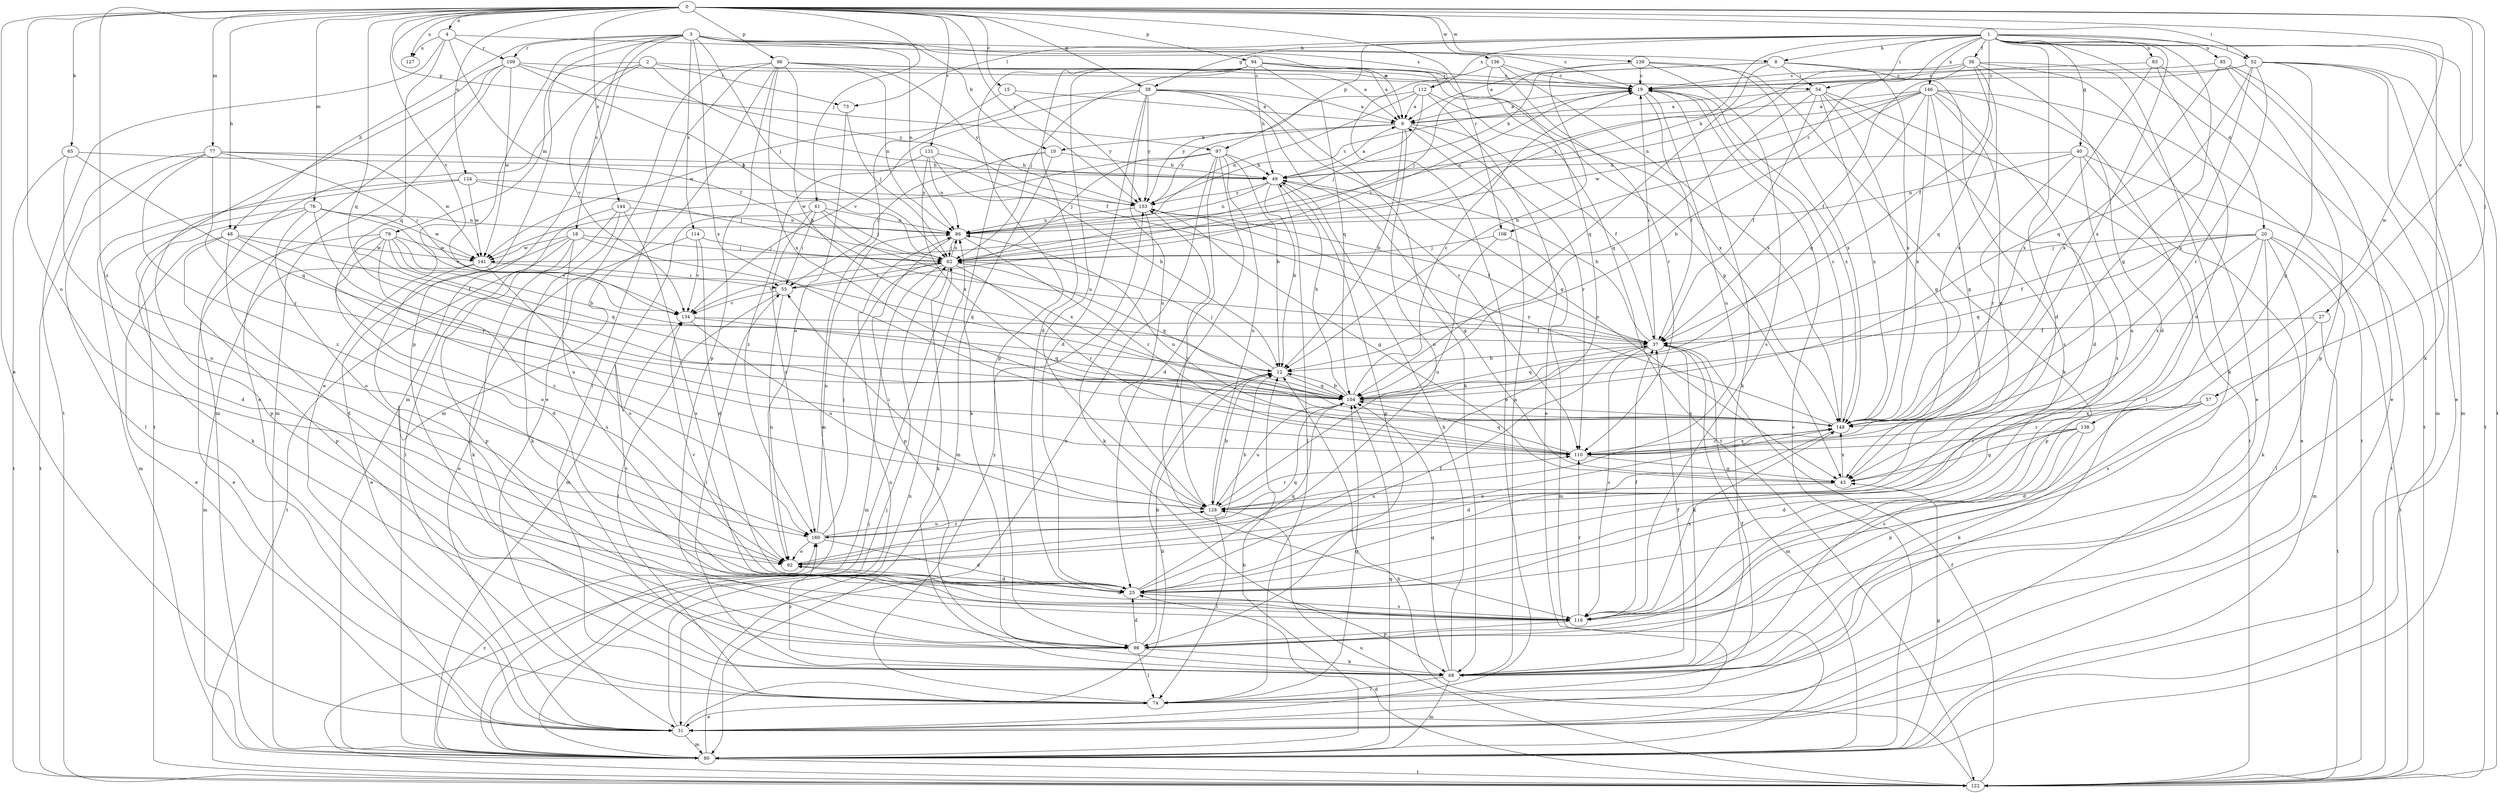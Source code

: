 strict digraph  {
0;
1;
2;
3;
4;
6;
8;
10;
12;
15;
18;
19;
20;
25;
27;
31;
36;
37;
38;
40;
43;
48;
49;
52;
54;
55;
57;
61;
62;
65;
68;
73;
74;
76;
77;
79;
80;
83;
85;
86;
92;
94;
96;
97;
98;
104;
108;
109;
110;
112;
114;
116;
122;
124;
127;
128;
131;
134;
136;
138;
139;
141;
144;
146;
148;
153;
160;
0 -> 4  [label=a];
0 -> 15  [label=c];
0 -> 27  [label=e];
0 -> 31  [label=e];
0 -> 38  [label=g];
0 -> 48  [label=h];
0 -> 52  [label=i];
0 -> 57  [label=j];
0 -> 61  [label=j];
0 -> 65  [label=k];
0 -> 76  [label=m];
0 -> 77  [label=m];
0 -> 92  [label=o];
0 -> 94  [label=p];
0 -> 96  [label=p];
0 -> 97  [label=p];
0 -> 104  [label=q];
0 -> 108  [label=r];
0 -> 124  [label=u];
0 -> 127  [label=u];
0 -> 131  [label=v];
0 -> 134  [label=v];
0 -> 136  [label=w];
0 -> 138  [label=w];
0 -> 139  [label=w];
0 -> 144  [label=x];
0 -> 153  [label=y];
0 -> 160  [label=z];
1 -> 8  [label=b];
1 -> 20  [label=d];
1 -> 25  [label=d];
1 -> 36  [label=f];
1 -> 37  [label=f];
1 -> 38  [label=g];
1 -> 40  [label=g];
1 -> 43  [label=g];
1 -> 52  [label=i];
1 -> 54  [label=i];
1 -> 62  [label=j];
1 -> 68  [label=k];
1 -> 73  [label=l];
1 -> 83  [label=n];
1 -> 85  [label=n];
1 -> 97  [label=p];
1 -> 108  [label=r];
1 -> 112  [label=s];
1 -> 122  [label=t];
1 -> 146  [label=x];
1 -> 148  [label=x];
2 -> 37  [label=f];
2 -> 54  [label=i];
2 -> 73  [label=l];
2 -> 79  [label=m];
2 -> 80  [label=m];
2 -> 134  [label=v];
3 -> 6  [label=a];
3 -> 8  [label=b];
3 -> 10  [label=b];
3 -> 18  [label=c];
3 -> 31  [label=e];
3 -> 48  [label=h];
3 -> 62  [label=j];
3 -> 80  [label=m];
3 -> 86  [label=n];
3 -> 98  [label=p];
3 -> 109  [label=r];
3 -> 112  [label=s];
3 -> 114  [label=s];
3 -> 148  [label=x];
4 -> 19  [label=c];
4 -> 37  [label=f];
4 -> 104  [label=q];
4 -> 109  [label=r];
4 -> 122  [label=t];
4 -> 127  [label=u];
6 -> 10  [label=b];
6 -> 12  [label=b];
6 -> 37  [label=f];
6 -> 92  [label=o];
6 -> 110  [label=r];
6 -> 153  [label=y];
8 -> 6  [label=a];
8 -> 49  [label=h];
8 -> 54  [label=i];
8 -> 104  [label=q];
8 -> 116  [label=s];
8 -> 148  [label=x];
10 -> 49  [label=h];
10 -> 55  [label=i];
10 -> 68  [label=k];
10 -> 80  [label=m];
12 -> 62  [label=j];
12 -> 104  [label=q];
15 -> 6  [label=a];
15 -> 80  [label=m];
15 -> 153  [label=y];
18 -> 31  [label=e];
18 -> 62  [label=j];
18 -> 98  [label=p];
18 -> 104  [label=q];
18 -> 116  [label=s];
18 -> 122  [label=t];
18 -> 141  [label=w];
19 -> 6  [label=a];
19 -> 37  [label=f];
19 -> 68  [label=k];
19 -> 128  [label=u];
19 -> 148  [label=x];
20 -> 37  [label=f];
20 -> 62  [label=j];
20 -> 68  [label=k];
20 -> 74  [label=l];
20 -> 80  [label=m];
20 -> 98  [label=p];
20 -> 104  [label=q];
20 -> 122  [label=t];
20 -> 148  [label=x];
25 -> 37  [label=f];
25 -> 104  [label=q];
25 -> 116  [label=s];
25 -> 134  [label=v];
27 -> 37  [label=f];
27 -> 116  [label=s];
27 -> 122  [label=t];
31 -> 12  [label=b];
31 -> 80  [label=m];
31 -> 86  [label=n];
36 -> 19  [label=c];
36 -> 25  [label=d];
36 -> 31  [label=e];
36 -> 37  [label=f];
36 -> 68  [label=k];
36 -> 86  [label=n];
36 -> 104  [label=q];
36 -> 148  [label=x];
37 -> 12  [label=b];
37 -> 19  [label=c];
37 -> 49  [label=h];
37 -> 68  [label=k];
37 -> 80  [label=m];
37 -> 104  [label=q];
37 -> 116  [label=s];
38 -> 6  [label=a];
38 -> 25  [label=d];
38 -> 43  [label=g];
38 -> 68  [label=k];
38 -> 110  [label=r];
38 -> 128  [label=u];
38 -> 134  [label=v];
38 -> 141  [label=w];
38 -> 153  [label=y];
40 -> 31  [label=e];
40 -> 49  [label=h];
40 -> 86  [label=n];
40 -> 110  [label=r];
40 -> 122  [label=t];
40 -> 128  [label=u];
43 -> 128  [label=u];
43 -> 148  [label=x];
48 -> 25  [label=d];
48 -> 31  [label=e];
48 -> 37  [label=f];
48 -> 98  [label=p];
48 -> 128  [label=u];
48 -> 141  [label=w];
49 -> 6  [label=a];
49 -> 12  [label=b];
49 -> 43  [label=g];
49 -> 74  [label=l];
49 -> 86  [label=n];
49 -> 98  [label=p];
49 -> 153  [label=y];
52 -> 19  [label=c];
52 -> 31  [label=e];
52 -> 43  [label=g];
52 -> 49  [label=h];
52 -> 80  [label=m];
52 -> 104  [label=q];
52 -> 110  [label=r];
52 -> 122  [label=t];
52 -> 148  [label=x];
54 -> 6  [label=a];
54 -> 37  [label=f];
54 -> 43  [label=g];
54 -> 104  [label=q];
54 -> 116  [label=s];
54 -> 122  [label=t];
54 -> 148  [label=x];
55 -> 19  [label=c];
55 -> 74  [label=l];
55 -> 92  [label=o];
55 -> 134  [label=v];
57 -> 25  [label=d];
57 -> 68  [label=k];
57 -> 110  [label=r];
57 -> 148  [label=x];
61 -> 55  [label=i];
61 -> 62  [label=j];
61 -> 80  [label=m];
61 -> 86  [label=n];
61 -> 148  [label=x];
61 -> 160  [label=z];
62 -> 55  [label=i];
62 -> 68  [label=k];
62 -> 80  [label=m];
62 -> 86  [label=n];
62 -> 104  [label=q];
62 -> 110  [label=r];
62 -> 134  [label=v];
65 -> 49  [label=h];
65 -> 92  [label=o];
65 -> 104  [label=q];
65 -> 122  [label=t];
68 -> 6  [label=a];
68 -> 37  [label=f];
68 -> 49  [label=h];
68 -> 55  [label=i];
68 -> 74  [label=l];
68 -> 80  [label=m];
68 -> 104  [label=q];
68 -> 160  [label=z];
73 -> 62  [label=j];
73 -> 92  [label=o];
74 -> 31  [label=e];
74 -> 37  [label=f];
74 -> 104  [label=q];
74 -> 153  [label=y];
76 -> 25  [label=d];
76 -> 68  [label=k];
76 -> 86  [label=n];
76 -> 92  [label=o];
76 -> 110  [label=r];
76 -> 134  [label=v];
76 -> 141  [label=w];
77 -> 49  [label=h];
77 -> 55  [label=i];
77 -> 74  [label=l];
77 -> 110  [label=r];
77 -> 122  [label=t];
77 -> 141  [label=w];
77 -> 160  [label=z];
79 -> 12  [label=b];
79 -> 25  [label=d];
79 -> 31  [label=e];
79 -> 92  [label=o];
79 -> 104  [label=q];
79 -> 134  [label=v];
79 -> 141  [label=w];
79 -> 160  [label=z];
80 -> 12  [label=b];
80 -> 19  [label=c];
80 -> 43  [label=g];
80 -> 62  [label=j];
80 -> 86  [label=n];
80 -> 104  [label=q];
80 -> 122  [label=t];
80 -> 160  [label=z];
83 -> 19  [label=c];
83 -> 92  [label=o];
83 -> 122  [label=t];
83 -> 148  [label=x];
85 -> 19  [label=c];
85 -> 31  [label=e];
85 -> 80  [label=m];
85 -> 98  [label=p];
85 -> 148  [label=x];
86 -> 62  [label=j];
86 -> 98  [label=p];
86 -> 110  [label=r];
92 -> 25  [label=d];
92 -> 104  [label=q];
92 -> 148  [label=x];
94 -> 6  [label=a];
94 -> 19  [label=c];
94 -> 25  [label=d];
94 -> 43  [label=g];
94 -> 49  [label=h];
94 -> 62  [label=j];
94 -> 98  [label=p];
94 -> 104  [label=q];
94 -> 128  [label=u];
94 -> 148  [label=x];
96 -> 6  [label=a];
96 -> 12  [label=b];
96 -> 19  [label=c];
96 -> 31  [label=e];
96 -> 74  [label=l];
96 -> 80  [label=m];
96 -> 86  [label=n];
96 -> 98  [label=p];
96 -> 148  [label=x];
96 -> 153  [label=y];
97 -> 12  [label=b];
97 -> 25  [label=d];
97 -> 31  [label=e];
97 -> 49  [label=h];
97 -> 62  [label=j];
97 -> 116  [label=s];
97 -> 128  [label=u];
97 -> 141  [label=w];
98 -> 12  [label=b];
98 -> 25  [label=d];
98 -> 68  [label=k];
98 -> 74  [label=l];
104 -> 12  [label=b];
104 -> 19  [label=c];
104 -> 49  [label=h];
104 -> 128  [label=u];
104 -> 148  [label=x];
108 -> 62  [label=j];
108 -> 80  [label=m];
108 -> 128  [label=u];
109 -> 19  [label=c];
109 -> 31  [label=e];
109 -> 62  [label=j];
109 -> 80  [label=m];
109 -> 122  [label=t];
109 -> 141  [label=w];
109 -> 153  [label=y];
110 -> 43  [label=g];
110 -> 86  [label=n];
110 -> 104  [label=q];
110 -> 148  [label=x];
112 -> 6  [label=a];
112 -> 31  [label=e];
112 -> 62  [label=j];
112 -> 86  [label=n];
112 -> 122  [label=t];
112 -> 153  [label=y];
114 -> 25  [label=d];
114 -> 62  [label=j];
114 -> 68  [label=k];
114 -> 134  [label=v];
116 -> 37  [label=f];
116 -> 92  [label=o];
116 -> 98  [label=p];
116 -> 110  [label=r];
116 -> 134  [label=v];
116 -> 148  [label=x];
122 -> 12  [label=b];
122 -> 25  [label=d];
122 -> 37  [label=f];
122 -> 62  [label=j];
122 -> 128  [label=u];
124 -> 62  [label=j];
124 -> 80  [label=m];
124 -> 98  [label=p];
124 -> 141  [label=w];
124 -> 153  [label=y];
128 -> 12  [label=b];
128 -> 55  [label=i];
128 -> 74  [label=l];
128 -> 110  [label=r];
128 -> 153  [label=y];
128 -> 160  [label=z];
131 -> 12  [label=b];
131 -> 49  [label=h];
131 -> 86  [label=n];
131 -> 148  [label=x];
131 -> 160  [label=z];
134 -> 37  [label=f];
134 -> 104  [label=q];
134 -> 128  [label=u];
136 -> 19  [label=c];
136 -> 31  [label=e];
136 -> 92  [label=o];
136 -> 110  [label=r];
136 -> 148  [label=x];
138 -> 25  [label=d];
138 -> 43  [label=g];
138 -> 98  [label=p];
138 -> 110  [label=r];
138 -> 116  [label=s];
139 -> 12  [label=b];
139 -> 19  [label=c];
139 -> 62  [label=j];
139 -> 68  [label=k];
139 -> 116  [label=s];
139 -> 148  [label=x];
141 -> 55  [label=i];
141 -> 80  [label=m];
141 -> 92  [label=o];
141 -> 116  [label=s];
144 -> 31  [label=e];
144 -> 68  [label=k];
144 -> 74  [label=l];
144 -> 86  [label=n];
144 -> 116  [label=s];
146 -> 6  [label=a];
146 -> 12  [label=b];
146 -> 25  [label=d];
146 -> 43  [label=g];
146 -> 74  [label=l];
146 -> 86  [label=n];
146 -> 104  [label=q];
146 -> 122  [label=t];
146 -> 128  [label=u];
146 -> 141  [label=w];
146 -> 148  [label=x];
148 -> 19  [label=c];
148 -> 25  [label=d];
148 -> 110  [label=r];
148 -> 153  [label=y];
153 -> 19  [label=c];
153 -> 37  [label=f];
153 -> 43  [label=g];
153 -> 68  [label=k];
153 -> 86  [label=n];
160 -> 12  [label=b];
160 -> 25  [label=d];
160 -> 62  [label=j];
160 -> 86  [label=n];
160 -> 92  [label=o];
160 -> 128  [label=u];
}
